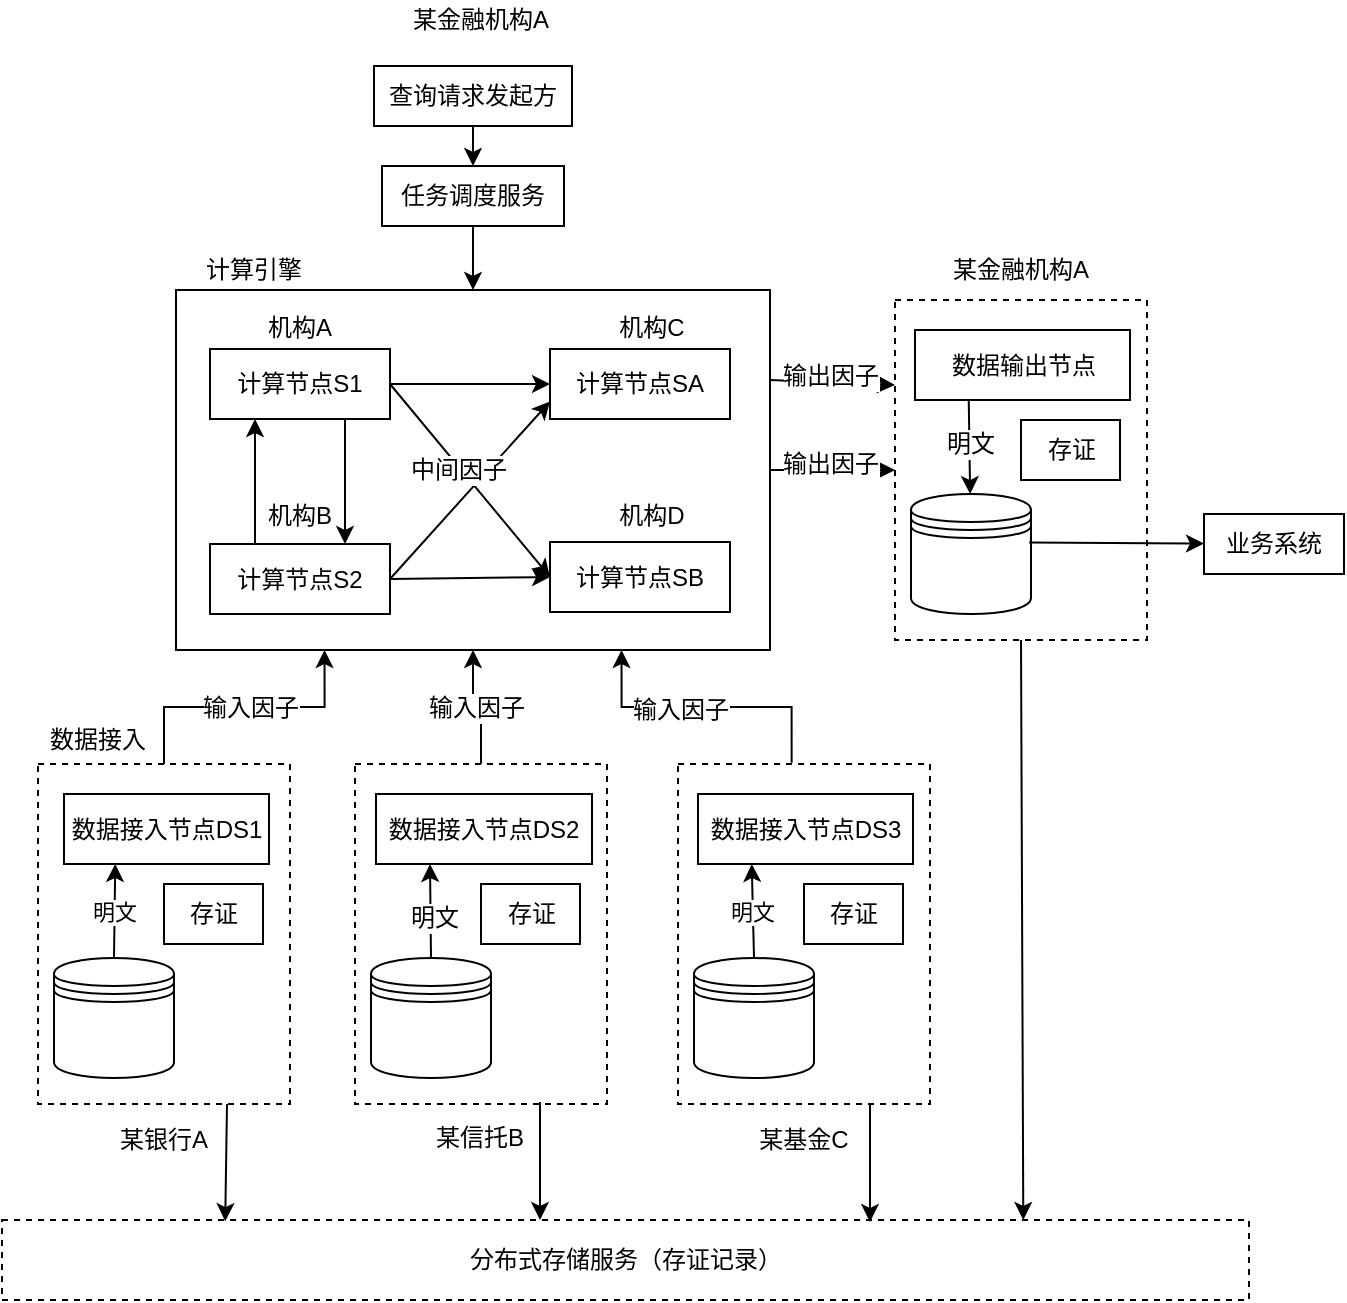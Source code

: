 <mxfile version="12.9.11" type="github"><diagram id="kCpKwJVJHfybIE9ixX9i" name="Page-1"><mxGraphModel dx="885" dy="686" grid="1" gridSize="10" guides="1" tooltips="1" connect="1" arrows="1" fold="1" page="1" pageScale="1" pageWidth="827" pageHeight="1169" math="0" shadow="0"><root><mxCell id="0"/><mxCell id="1" parent="0"/><mxCell id="SZwGPWXOhueTDgwkdfKL-43" value="" style="rounded=0;whiteSpace=wrap;html=1;dashed=1;" parent="1" vertex="1"><mxGeometry x="332.5" y="672" width="126" height="170" as="geometry"/></mxCell><mxCell id="SZwGPWXOhueTDgwkdfKL-1" value="" style="rounded=0;whiteSpace=wrap;html=1;fillColor=none;labelPosition=center;verticalLabelPosition=middle;align=center;verticalAlign=middle;" parent="1" vertex="1"><mxGeometry x="243" y="435" width="297" height="180" as="geometry"/></mxCell><mxCell id="SZwGPWXOhueTDgwkdfKL-6" value="查询请求发起方" style="rounded=0;whiteSpace=wrap;html=1;" parent="1" vertex="1"><mxGeometry x="342" y="323" width="99" height="30" as="geometry"/></mxCell><mxCell id="SZwGPWXOhueTDgwkdfKL-7" value="" style="edgeStyle=orthogonalEdgeStyle;rounded=0;orthogonalLoop=1;jettySize=auto;html=1;entryX=0.25;entryY=1;entryDx=0;entryDy=0;exitX=0.5;exitY=0;exitDx=0;exitDy=0;" parent="1" source="SZwGPWXOhueTDgwkdfKL-52" target="SZwGPWXOhueTDgwkdfKL-1" edge="1"><mxGeometry relative="1" as="geometry"><mxPoint x="240" y="465.0" as="targetPoint"/><mxPoint x="240" y="675" as="sourcePoint"/></mxGeometry></mxCell><mxCell id="SZwGPWXOhueTDgwkdfKL-80" value="输入因子" style="text;html=1;align=center;verticalAlign=middle;resizable=0;points=[];labelBackgroundColor=#ffffff;" parent="SZwGPWXOhueTDgwkdfKL-7" vertex="1" connectable="0"><mxGeometry x="0.038" relative="1" as="geometry"><mxPoint as="offset"/></mxGeometry></mxCell><mxCell id="SZwGPWXOhueTDgwkdfKL-9" value="数据接入节点DS2" style="rounded=0;whiteSpace=wrap;html=1;" parent="1" vertex="1"><mxGeometry x="343" y="687" width="108" height="35" as="geometry"/></mxCell><mxCell id="SZwGPWXOhueTDgwkdfKL-11" value="任务调度服务" style="rounded=0;whiteSpace=wrap;html=1;" parent="1" vertex="1"><mxGeometry x="346" y="373" width="91" height="30" as="geometry"/></mxCell><mxCell id="SZwGPWXOhueTDgwkdfKL-12" value="" style="edgeStyle=orthogonalEdgeStyle;rounded=0;orthogonalLoop=1;jettySize=auto;html=1;entryX=0.75;entryY=1;entryDx=0;entryDy=0;exitX=0.451;exitY=-0.004;exitDx=0;exitDy=0;exitPerimeter=0;" parent="1" source="SZwGPWXOhueTDgwkdfKL-58" target="SZwGPWXOhueTDgwkdfKL-1" edge="1"><mxGeometry relative="1" as="geometry"><mxPoint x="543.5" y="675" as="sourcePoint"/><mxPoint x="243" y="644.66" as="targetPoint"/></mxGeometry></mxCell><mxCell id="SZwGPWXOhueTDgwkdfKL-78" value="输入因子" style="text;html=1;align=center;verticalAlign=middle;resizable=0;points=[];labelBackgroundColor=#ffffff;" parent="SZwGPWXOhueTDgwkdfKL-12" vertex="1" connectable="0"><mxGeometry x="0.192" y="1" relative="1" as="geometry"><mxPoint as="offset"/></mxGeometry></mxCell><mxCell id="SZwGPWXOhueTDgwkdfKL-14" value="" style="endArrow=classic;html=1;entryX=0.5;entryY=0;entryDx=0;entryDy=0;exitX=0.5;exitY=1;exitDx=0;exitDy=0;" parent="1" source="SZwGPWXOhueTDgwkdfKL-11" target="SZwGPWXOhueTDgwkdfKL-1" edge="1"><mxGeometry width="50" height="50" relative="1" as="geometry"><mxPoint x="290" y="455" as="sourcePoint"/><mxPoint x="340" y="405" as="targetPoint"/></mxGeometry></mxCell><mxCell id="SZwGPWXOhueTDgwkdfKL-15" value="" style="endArrow=classic;html=1;entryX=0.5;entryY=0;entryDx=0;entryDy=0;exitX=0.5;exitY=1;exitDx=0;exitDy=0;" parent="1" source="SZwGPWXOhueTDgwkdfKL-6" target="SZwGPWXOhueTDgwkdfKL-11" edge="1"><mxGeometry width="50" height="50" relative="1" as="geometry"><mxPoint x="290" y="466" as="sourcePoint"/><mxPoint x="340" y="416" as="targetPoint"/></mxGeometry></mxCell><mxCell id="SZwGPWXOhueTDgwkdfKL-17" value="" style="endArrow=classic;html=1;entryX=0;entryY=0.5;entryDx=0;entryDy=0;" parent="1" source="SZwGPWXOhueTDgwkdfKL-1" target="SZwGPWXOhueTDgwkdfKL-69" edge="1"><mxGeometry width="50" height="50" relative="1" as="geometry"><mxPoint x="290" y="465" as="sourcePoint"/><mxPoint x="595" y="525" as="targetPoint"/></mxGeometry></mxCell><mxCell id="SZwGPWXOhueTDgwkdfKL-77" value="输出因子" style="text;html=1;align=center;verticalAlign=middle;resizable=0;points=[];labelBackgroundColor=#ffffff;" parent="SZwGPWXOhueTDgwkdfKL-17" vertex="1" connectable="0"><mxGeometry x="-0.056" y="3" relative="1" as="geometry"><mxPoint as="offset"/></mxGeometry></mxCell><mxCell id="SZwGPWXOhueTDgwkdfKL-22" value="存证" style="rounded=0;whiteSpace=wrap;html=1;fillColor=none;" parent="1" vertex="1"><mxGeometry x="395.5" y="732" width="49.5" height="30" as="geometry"/></mxCell><mxCell id="SZwGPWXOhueTDgwkdfKL-23" value="计算节点S1" style="rounded=0;whiteSpace=wrap;html=1;fillColor=none;" parent="1" vertex="1"><mxGeometry x="260" y="464.5" width="90" height="35" as="geometry"/></mxCell><mxCell id="SZwGPWXOhueTDgwkdfKL-24" value="" style="endArrow=classic;html=1;exitX=0.25;exitY=0;exitDx=0;exitDy=0;entryX=0.25;entryY=1;entryDx=0;entryDy=0;" parent="1" source="SZwGPWXOhueTDgwkdfKL-26" target="SZwGPWXOhueTDgwkdfKL-23" edge="1"><mxGeometry width="50" height="50" relative="1" as="geometry"><mxPoint x="290" y="535" as="sourcePoint"/><mxPoint x="490" y="520" as="targetPoint"/></mxGeometry></mxCell><mxCell id="SZwGPWXOhueTDgwkdfKL-26" value="计算节点S2" style="rounded=0;whiteSpace=wrap;html=1;fillColor=none;" parent="1" vertex="1"><mxGeometry x="260" y="562" width="90" height="35" as="geometry"/></mxCell><mxCell id="SZwGPWXOhueTDgwkdfKL-29" value="计算节点SB" style="rounded=0;whiteSpace=wrap;html=1;fillColor=none;" parent="1" vertex="1"><mxGeometry x="430" y="561" width="90" height="35" as="geometry"/></mxCell><mxCell id="SZwGPWXOhueTDgwkdfKL-30" value="计算节点SA" style="rounded=0;whiteSpace=wrap;html=1;fillColor=none;" parent="1" vertex="1"><mxGeometry x="430" y="464.5" width="90" height="35" as="geometry"/></mxCell><mxCell id="SZwGPWXOhueTDgwkdfKL-31" value="" style="endArrow=classic;html=1;exitX=0.75;exitY=1;exitDx=0;exitDy=0;entryX=0.75;entryY=0;entryDx=0;entryDy=0;" parent="1" source="SZwGPWXOhueTDgwkdfKL-23" target="SZwGPWXOhueTDgwkdfKL-26" edge="1"><mxGeometry width="50" height="50" relative="1" as="geometry"><mxPoint x="302.5" y="560" as="sourcePoint"/><mxPoint x="302.5" y="512.5" as="targetPoint"/></mxGeometry></mxCell><mxCell id="SZwGPWXOhueTDgwkdfKL-32" value="" style="endArrow=classic;html=1;exitX=1;exitY=0.5;exitDx=0;exitDy=0;entryX=0;entryY=0.5;entryDx=0;entryDy=0;" parent="1" source="SZwGPWXOhueTDgwkdfKL-23" target="SZwGPWXOhueTDgwkdfKL-30" edge="1"><mxGeometry width="50" height="50" relative="1" as="geometry"><mxPoint x="347.5" y="512.5" as="sourcePoint"/><mxPoint x="347.5" y="560" as="targetPoint"/></mxGeometry></mxCell><mxCell id="SZwGPWXOhueTDgwkdfKL-33" value="" style="endArrow=classic;html=1;exitX=1;exitY=0.5;exitDx=0;exitDy=0;entryX=0;entryY=0.5;entryDx=0;entryDy=0;" parent="1" source="SZwGPWXOhueTDgwkdfKL-26" target="SZwGPWXOhueTDgwkdfKL-29" edge="1"><mxGeometry width="50" height="50" relative="1" as="geometry"><mxPoint x="347.5" y="512.5" as="sourcePoint"/><mxPoint x="347.5" y="560" as="targetPoint"/></mxGeometry></mxCell><mxCell id="SZwGPWXOhueTDgwkdfKL-34" value="" style="endArrow=classic;html=1;exitX=1;exitY=0.5;exitDx=0;exitDy=0;entryX=0;entryY=0.75;entryDx=0;entryDy=0;" parent="1" source="SZwGPWXOhueTDgwkdfKL-26" target="SZwGPWXOhueTDgwkdfKL-30" edge="1"><mxGeometry width="50" height="50" relative="1" as="geometry"><mxPoint x="347.5" y="512.5" as="sourcePoint"/><mxPoint x="347.5" y="560" as="targetPoint"/></mxGeometry></mxCell><mxCell id="SZwGPWXOhueTDgwkdfKL-35" value="" style="endArrow=classic;html=1;exitX=1;exitY=0.5;exitDx=0;exitDy=0;entryX=0;entryY=0.5;entryDx=0;entryDy=0;" parent="1" source="SZwGPWXOhueTDgwkdfKL-23" target="SZwGPWXOhueTDgwkdfKL-29" edge="1"><mxGeometry width="50" height="50" relative="1" as="geometry"><mxPoint x="360" y="577.5" as="sourcePoint"/><mxPoint x="440" y="503.75" as="targetPoint"/></mxGeometry></mxCell><mxCell id="SZwGPWXOhueTDgwkdfKL-81" value="中间因子" style="text;html=1;align=center;verticalAlign=middle;resizable=0;points=[];labelBackgroundColor=#ffffff;" parent="SZwGPWXOhueTDgwkdfKL-35" vertex="1" connectable="0"><mxGeometry x="-0.128" y="-1" relative="1" as="geometry"><mxPoint as="offset"/></mxGeometry></mxCell><mxCell id="SZwGPWXOhueTDgwkdfKL-36" value="机构D" style="text;html=1;strokeColor=none;fillColor=none;align=center;verticalAlign=middle;whiteSpace=wrap;rounded=0;" parent="1" vertex="1"><mxGeometry x="451" y="538" width="60" height="20" as="geometry"/></mxCell><mxCell id="SZwGPWXOhueTDgwkdfKL-37" value="机构C" style="text;html=1;strokeColor=none;fillColor=none;align=center;verticalAlign=middle;whiteSpace=wrap;rounded=0;" parent="1" vertex="1"><mxGeometry x="451" y="443.5" width="60" height="20" as="geometry"/></mxCell><mxCell id="SZwGPWXOhueTDgwkdfKL-38" value="机构A" style="text;html=1;strokeColor=none;fillColor=none;align=center;verticalAlign=middle;whiteSpace=wrap;rounded=0;" parent="1" vertex="1"><mxGeometry x="275" y="443.5" width="60" height="20" as="geometry"/></mxCell><mxCell id="SZwGPWXOhueTDgwkdfKL-41" value="机构B" style="text;html=1;strokeColor=none;fillColor=none;align=center;verticalAlign=middle;whiteSpace=wrap;rounded=0;" parent="1" vertex="1"><mxGeometry x="275" y="538" width="60" height="20" as="geometry"/></mxCell><mxCell id="SZwGPWXOhueTDgwkdfKL-42" value="" style="shape=datastore;whiteSpace=wrap;html=1;" parent="1" vertex="1"><mxGeometry x="340.5" y="769" width="60" height="60" as="geometry"/></mxCell><mxCell id="SZwGPWXOhueTDgwkdfKL-44" value="" style="endArrow=classic;html=1;exitX=0.5;exitY=0;exitDx=0;exitDy=0;entryX=0.25;entryY=1;entryDx=0;entryDy=0;" parent="1" source="SZwGPWXOhueTDgwkdfKL-42" target="SZwGPWXOhueTDgwkdfKL-9" edge="1"><mxGeometry width="50" height="50" relative="1" as="geometry"><mxPoint x="395" y="732" as="sourcePoint"/><mxPoint x="445" y="682" as="targetPoint"/></mxGeometry></mxCell><mxCell id="SZwGPWXOhueTDgwkdfKL-75" value="明文" style="text;html=1;align=center;verticalAlign=middle;resizable=0;points=[];labelBackgroundColor=#ffffff;" parent="SZwGPWXOhueTDgwkdfKL-44" vertex="1" connectable="0"><mxGeometry x="-0.142" y="-1" relative="1" as="geometry"><mxPoint as="offset"/></mxGeometry></mxCell><mxCell id="SZwGPWXOhueTDgwkdfKL-45" value="某信托B" style="text;html=1;strokeColor=none;fillColor=none;align=center;verticalAlign=middle;whiteSpace=wrap;rounded=0;" parent="1" vertex="1"><mxGeometry x="365" y="849" width="60" height="20" as="geometry"/></mxCell><mxCell id="SZwGPWXOhueTDgwkdfKL-52" value="" style="rounded=0;whiteSpace=wrap;html=1;dashed=1;" parent="1" vertex="1"><mxGeometry x="174" y="672" width="126" height="170" as="geometry"/></mxCell><mxCell id="SZwGPWXOhueTDgwkdfKL-53" value="数据接入节点DS1" style="rounded=0;whiteSpace=wrap;html=1;" parent="1" vertex="1"><mxGeometry x="187" y="687" width="102.5" height="35" as="geometry"/></mxCell><mxCell id="SZwGPWXOhueTDgwkdfKL-54" value="存证" style="rounded=0;whiteSpace=wrap;html=1;fillColor=none;" parent="1" vertex="1"><mxGeometry x="237" y="732" width="49.5" height="30" as="geometry"/></mxCell><mxCell id="SZwGPWXOhueTDgwkdfKL-55" value="" style="shape=datastore;whiteSpace=wrap;html=1;" parent="1" vertex="1"><mxGeometry x="182" y="769" width="60" height="60" as="geometry"/></mxCell><mxCell id="SZwGPWXOhueTDgwkdfKL-56" value="明文" style="endArrow=classic;html=1;exitX=0.5;exitY=0;exitDx=0;exitDy=0;entryX=0.25;entryY=1;entryDx=0;entryDy=0;" parent="1" source="SZwGPWXOhueTDgwkdfKL-55" target="SZwGPWXOhueTDgwkdfKL-53" edge="1"><mxGeometry width="50" height="50" relative="1" as="geometry"><mxPoint x="236.5" y="732" as="sourcePoint"/><mxPoint x="286.5" y="682" as="targetPoint"/></mxGeometry></mxCell><mxCell id="SZwGPWXOhueTDgwkdfKL-57" value="某银行A" style="text;html=1;strokeColor=none;fillColor=none;align=center;verticalAlign=middle;whiteSpace=wrap;rounded=0;" parent="1" vertex="1"><mxGeometry x="206.5" y="850" width="60" height="20" as="geometry"/></mxCell><mxCell id="SZwGPWXOhueTDgwkdfKL-58" value="" style="rounded=0;whiteSpace=wrap;html=1;dashed=1;" parent="1" vertex="1"><mxGeometry x="494" y="672" width="126" height="170" as="geometry"/></mxCell><mxCell id="SZwGPWXOhueTDgwkdfKL-59" value="数据接入节点DS3" style="rounded=0;whiteSpace=wrap;html=1;" parent="1" vertex="1"><mxGeometry x="504" y="687" width="107.5" height="35" as="geometry"/></mxCell><mxCell id="SZwGPWXOhueTDgwkdfKL-60" value="存证" style="rounded=0;whiteSpace=wrap;html=1;fillColor=none;" parent="1" vertex="1"><mxGeometry x="557" y="732" width="49.5" height="30" as="geometry"/></mxCell><mxCell id="SZwGPWXOhueTDgwkdfKL-61" value="" style="shape=datastore;whiteSpace=wrap;html=1;" parent="1" vertex="1"><mxGeometry x="502" y="769" width="60" height="60" as="geometry"/></mxCell><mxCell id="SZwGPWXOhueTDgwkdfKL-62" value="明文" style="endArrow=classic;html=1;exitX=0.5;exitY=0;exitDx=0;exitDy=0;entryX=0.25;entryY=1;entryDx=0;entryDy=0;" parent="1" source="SZwGPWXOhueTDgwkdfKL-61" target="SZwGPWXOhueTDgwkdfKL-59" edge="1"><mxGeometry width="50" height="50" relative="1" as="geometry"><mxPoint x="556.5" y="732" as="sourcePoint"/><mxPoint x="606.5" y="682" as="targetPoint"/></mxGeometry></mxCell><mxCell id="SZwGPWXOhueTDgwkdfKL-63" value="某基金C" style="text;html=1;strokeColor=none;fillColor=none;align=center;verticalAlign=middle;whiteSpace=wrap;rounded=0;" parent="1" vertex="1"><mxGeometry x="526.5" y="850" width="60" height="20" as="geometry"/></mxCell><mxCell id="SZwGPWXOhueTDgwkdfKL-66" value="" style="edgeStyle=orthogonalEdgeStyle;rounded=0;orthogonalLoop=1;jettySize=auto;html=1;entryX=0.5;entryY=1;entryDx=0;entryDy=0;" parent="1" source="SZwGPWXOhueTDgwkdfKL-43" target="SZwGPWXOhueTDgwkdfKL-1" edge="1"><mxGeometry relative="1" as="geometry"><mxPoint x="327.25" y="625" as="targetPoint"/><mxPoint x="250" y="685" as="sourcePoint"/></mxGeometry></mxCell><mxCell id="SZwGPWXOhueTDgwkdfKL-79" value="输入因子" style="text;html=1;align=center;verticalAlign=middle;resizable=0;points=[];labelBackgroundColor=#ffffff;" parent="SZwGPWXOhueTDgwkdfKL-66" vertex="1" connectable="0"><mxGeometry x="0.018" relative="1" as="geometry"><mxPoint as="offset"/></mxGeometry></mxCell><mxCell id="SZwGPWXOhueTDgwkdfKL-67" value="某金融机构A" style="text;html=1;strokeColor=none;fillColor=none;align=center;verticalAlign=middle;whiteSpace=wrap;rounded=0;" parent="1" vertex="1"><mxGeometry x="350.75" y="290" width="88.5" height="20" as="geometry"/></mxCell><mxCell id="SZwGPWXOhueTDgwkdfKL-69" value="" style="rounded=0;whiteSpace=wrap;html=1;dashed=1;" parent="1" vertex="1"><mxGeometry x="602.5" y="440" width="126" height="170" as="geometry"/></mxCell><mxCell id="SZwGPWXOhueTDgwkdfKL-70" value="数据输出节点" style="rounded=0;whiteSpace=wrap;html=1;" parent="1" vertex="1"><mxGeometry x="612.5" y="455" width="107.5" height="35" as="geometry"/></mxCell><mxCell id="SZwGPWXOhueTDgwkdfKL-71" value="存证" style="rounded=0;whiteSpace=wrap;html=1;fillColor=none;" parent="1" vertex="1"><mxGeometry x="665.5" y="500" width="49.5" height="30" as="geometry"/></mxCell><mxCell id="SZwGPWXOhueTDgwkdfKL-72" value="" style="shape=datastore;whiteSpace=wrap;html=1;" parent="1" vertex="1"><mxGeometry x="610.5" y="537" width="60" height="60" as="geometry"/></mxCell><mxCell id="SZwGPWXOhueTDgwkdfKL-73" value="" style="endArrow=classic;html=1;exitX=0.25;exitY=1;exitDx=0;exitDy=0;" parent="1" source="SZwGPWXOhueTDgwkdfKL-70" target="SZwGPWXOhueTDgwkdfKL-72" edge="1"><mxGeometry width="50" height="50" relative="1" as="geometry"><mxPoint x="665" y="500" as="sourcePoint"/><mxPoint x="715" y="450" as="targetPoint"/></mxGeometry></mxCell><mxCell id="SZwGPWXOhueTDgwkdfKL-76" value="明文" style="text;html=1;align=center;verticalAlign=middle;resizable=0;points=[];labelBackgroundColor=#ffffff;" parent="SZwGPWXOhueTDgwkdfKL-73" vertex="1" connectable="0"><mxGeometry x="-0.057" relative="1" as="geometry"><mxPoint as="offset"/></mxGeometry></mxCell><mxCell id="SZwGPWXOhueTDgwkdfKL-74" value="某金融机构A" style="text;html=1;strokeColor=none;fillColor=none;align=center;verticalAlign=middle;whiteSpace=wrap;rounded=0;" parent="1" vertex="1"><mxGeometry x="618.25" y="415" width="94.5" height="20" as="geometry"/></mxCell><mxCell id="WDAiJp-4TPZIHqZEOYhD-1" value="分布式存储服务（存证记录）" style="rounded=0;whiteSpace=wrap;html=1;dashed=1;" parent="1" vertex="1"><mxGeometry x="156" y="900" width="623.5" height="40" as="geometry"/></mxCell><mxCell id="WDAiJp-4TPZIHqZEOYhD-2" value="" style="endArrow=classic;html=1;exitX=0.985;exitY=0.405;exitDx=0;exitDy=0;exitPerimeter=0;" parent="1" source="SZwGPWXOhueTDgwkdfKL-72" target="WDAiJp-4TPZIHqZEOYhD-3" edge="1"><mxGeometry width="50" height="50" relative="1" as="geometry"><mxPoint x="670" y="570" as="sourcePoint"/><mxPoint x="760" y="560" as="targetPoint"/></mxGeometry></mxCell><mxCell id="WDAiJp-4TPZIHqZEOYhD-3" value="业务系统" style="rounded=0;whiteSpace=wrap;html=1;" parent="1" vertex="1"><mxGeometry x="757" y="547" width="70" height="30" as="geometry"/></mxCell><mxCell id="WDAiJp-4TPZIHqZEOYhD-5" value="" style="endArrow=classic;html=1;exitX=0.5;exitY=1;exitDx=0;exitDy=0;entryX=0.819;entryY=0;entryDx=0;entryDy=0;entryPerimeter=0;" parent="1" source="SZwGPWXOhueTDgwkdfKL-69" target="WDAiJp-4TPZIHqZEOYhD-1" edge="1"><mxGeometry width="50" height="50" relative="1" as="geometry"><mxPoint x="440" y="780" as="sourcePoint"/><mxPoint x="490" y="730" as="targetPoint"/></mxGeometry></mxCell><mxCell id="WDAiJp-4TPZIHqZEOYhD-6" value="" style="endArrow=classic;html=1;exitX=0.75;exitY=1;exitDx=0;exitDy=0;entryX=0.179;entryY=0.015;entryDx=0;entryDy=0;entryPerimeter=0;" parent="1" source="SZwGPWXOhueTDgwkdfKL-52" target="WDAiJp-4TPZIHqZEOYhD-1" edge="1"><mxGeometry width="50" height="50" relative="1" as="geometry"><mxPoint x="262" y="840" as="sourcePoint"/><mxPoint x="262" y="900" as="targetPoint"/></mxGeometry></mxCell><mxCell id="WDAiJp-4TPZIHqZEOYhD-7" value="" style="endArrow=classic;html=1;entryX=0.179;entryY=0.015;entryDx=0;entryDy=0;entryPerimeter=0;" parent="1" edge="1"><mxGeometry width="50" height="50" relative="1" as="geometry"><mxPoint x="425" y="841" as="sourcePoint"/><mxPoint x="424.996" y="900.0" as="targetPoint"/></mxGeometry></mxCell><mxCell id="WDAiJp-4TPZIHqZEOYhD-8" value="" style="endArrow=classic;html=1;entryX=0.179;entryY=0.015;entryDx=0;entryDy=0;entryPerimeter=0;" parent="1" edge="1"><mxGeometry width="50" height="50" relative="1" as="geometry"><mxPoint x="590" y="842" as="sourcePoint"/><mxPoint x="589.996" y="901" as="targetPoint"/></mxGeometry></mxCell><mxCell id="01yYLrN6eulc1W3Ah3Q7-1" value="计算引擎" style="text;html=1;strokeColor=none;fillColor=none;align=center;verticalAlign=middle;whiteSpace=wrap;rounded=0;" parent="1" vertex="1"><mxGeometry x="242" y="415" width="79.5" height="20" as="geometry"/></mxCell><mxCell id="01yYLrN6eulc1W3Ah3Q7-2" value="数据接入" style="text;html=1;strokeColor=none;fillColor=none;align=center;verticalAlign=middle;whiteSpace=wrap;rounded=0;" parent="1" vertex="1"><mxGeometry x="163.5" y="650" width="79.5" height="20" as="geometry"/></mxCell><mxCell id="HyGqtzqtbX2Nl6VqGr-e-2" value="" style="endArrow=classic;html=1;entryX=0;entryY=0.25;entryDx=0;entryDy=0;exitX=1;exitY=0.25;exitDx=0;exitDy=0;" parent="1" source="SZwGPWXOhueTDgwkdfKL-1" target="SZwGPWXOhueTDgwkdfKL-69" edge="1"><mxGeometry width="50" height="50" relative="1" as="geometry"><mxPoint x="530" y="492" as="sourcePoint"/><mxPoint x="612.5" y="535" as="targetPoint"/></mxGeometry></mxCell><mxCell id="HyGqtzqtbX2Nl6VqGr-e-3" value="输出因子" style="text;html=1;align=center;verticalAlign=middle;resizable=0;points=[];labelBackgroundColor=#ffffff;" parent="HyGqtzqtbX2Nl6VqGr-e-2" vertex="1" connectable="0"><mxGeometry x="-0.056" y="3" relative="1" as="geometry"><mxPoint as="offset"/></mxGeometry></mxCell></root></mxGraphModel></diagram></mxfile>